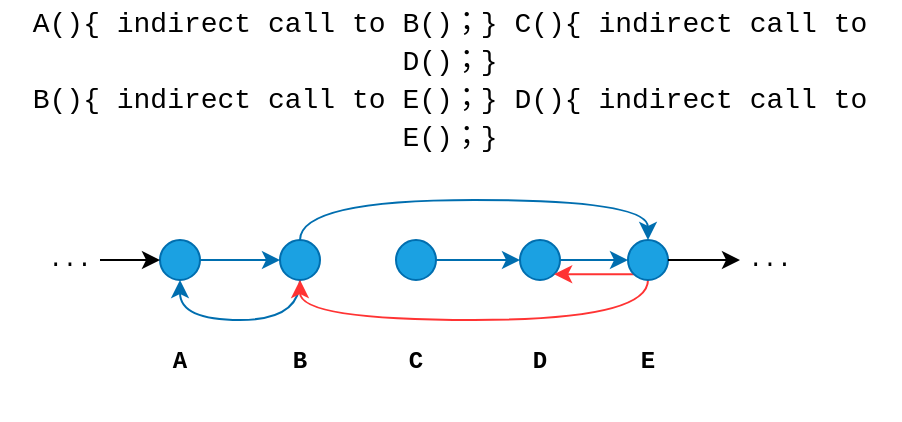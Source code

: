 <mxfile version="20.5.3" type="github">
  <diagram id="nQOv96Kn8g1E1iUqbzxE" name="Page-1">
    <mxGraphModel dx="1178" dy="655" grid="1" gridSize="10" guides="1" tooltips="1" connect="1" arrows="1" fold="1" page="1" pageScale="1" pageWidth="827" pageHeight="1169" math="0" shadow="0">
      <root>
        <mxCell id="0" />
        <mxCell id="1" parent="0" />
        <mxCell id="6Nq6n4FKqv7ROmzl2t7v-12" style="edgeStyle=orthogonalEdgeStyle;rounded=0;orthogonalLoop=1;jettySize=auto;html=1;exitX=1;exitY=0.5;exitDx=0;exitDy=0;entryX=0;entryY=0.5;entryDx=0;entryDy=0;fillColor=#1ba1e2;strokeColor=#006EAF;" edge="1" parent="1" source="6Nq6n4FKqv7ROmzl2t7v-2" target="6Nq6n4FKqv7ROmzl2t7v-3">
          <mxGeometry relative="1" as="geometry" />
        </mxCell>
        <mxCell id="6Nq6n4FKqv7ROmzl2t7v-2" value="" style="ellipse;whiteSpace=wrap;html=1;strokeColor=#006EAF;fillColor=#1ba1e2;fontColor=#ffffff;" vertex="1" parent="1">
          <mxGeometry x="160" y="170" width="20" height="20" as="geometry" />
        </mxCell>
        <mxCell id="6Nq6n4FKqv7ROmzl2t7v-22" style="edgeStyle=orthogonalEdgeStyle;rounded=0;orthogonalLoop=1;jettySize=auto;html=1;exitX=0.5;exitY=0;exitDx=0;exitDy=0;entryX=0.5;entryY=0;entryDx=0;entryDy=0;curved=1;fillColor=#1ba1e2;strokeColor=#006EAF;" edge="1" parent="1" source="6Nq6n4FKqv7ROmzl2t7v-3" target="6Nq6n4FKqv7ROmzl2t7v-7">
          <mxGeometry relative="1" as="geometry" />
        </mxCell>
        <mxCell id="6Nq6n4FKqv7ROmzl2t7v-28" style="edgeStyle=orthogonalEdgeStyle;curved=1;rounded=0;orthogonalLoop=1;jettySize=auto;html=1;exitX=0.5;exitY=1;exitDx=0;exitDy=0;entryX=0.5;entryY=1;entryDx=0;entryDy=0;fillColor=#1ba1e2;strokeColor=#006EAF;" edge="1" parent="1" source="6Nq6n4FKqv7ROmzl2t7v-3" target="6Nq6n4FKqv7ROmzl2t7v-2">
          <mxGeometry relative="1" as="geometry" />
        </mxCell>
        <mxCell id="6Nq6n4FKqv7ROmzl2t7v-3" value="" style="ellipse;whiteSpace=wrap;html=1;strokeColor=#006EAF;fillColor=#1ba1e2;fontColor=#ffffff;" vertex="1" parent="1">
          <mxGeometry x="220" y="170" width="20" height="20" as="geometry" />
        </mxCell>
        <mxCell id="6Nq6n4FKqv7ROmzl2t7v-24" style="edgeStyle=orthogonalEdgeStyle;curved=1;rounded=0;orthogonalLoop=1;jettySize=auto;html=1;exitX=1;exitY=0.5;exitDx=0;exitDy=0;entryX=0;entryY=0.5;entryDx=0;entryDy=0;fillColor=#1ba1e2;strokeColor=#006EAF;" edge="1" parent="1" source="6Nq6n4FKqv7ROmzl2t7v-4" target="6Nq6n4FKqv7ROmzl2t7v-5">
          <mxGeometry relative="1" as="geometry" />
        </mxCell>
        <mxCell id="6Nq6n4FKqv7ROmzl2t7v-4" value="" style="ellipse;whiteSpace=wrap;html=1;strokeColor=#006EAF;fillColor=#1ba1e2;fontColor=#ffffff;" vertex="1" parent="1">
          <mxGeometry x="278" y="170" width="20" height="20" as="geometry" />
        </mxCell>
        <mxCell id="6Nq6n4FKqv7ROmzl2t7v-26" style="edgeStyle=orthogonalEdgeStyle;curved=1;rounded=0;orthogonalLoop=1;jettySize=auto;html=1;exitX=1;exitY=0.5;exitDx=0;exitDy=0;entryX=0;entryY=0.5;entryDx=0;entryDy=0;fillColor=#1ba1e2;strokeColor=#006EAF;" edge="1" parent="1" source="6Nq6n4FKqv7ROmzl2t7v-5" target="6Nq6n4FKqv7ROmzl2t7v-7">
          <mxGeometry relative="1" as="geometry" />
        </mxCell>
        <mxCell id="6Nq6n4FKqv7ROmzl2t7v-5" value="" style="ellipse;whiteSpace=wrap;html=1;strokeColor=#006EAF;fillColor=#1ba1e2;fontColor=#ffffff;" vertex="1" parent="1">
          <mxGeometry x="340" y="170" width="20" height="20" as="geometry" />
        </mxCell>
        <mxCell id="6Nq6n4FKqv7ROmzl2t7v-23" style="edgeStyle=orthogonalEdgeStyle;curved=1;rounded=0;orthogonalLoop=1;jettySize=auto;html=1;exitX=0.5;exitY=1;exitDx=0;exitDy=0;entryX=0.5;entryY=1;entryDx=0;entryDy=0;fillColor=#e51400;strokeColor=#FF3333;" edge="1" parent="1" source="6Nq6n4FKqv7ROmzl2t7v-7" target="6Nq6n4FKqv7ROmzl2t7v-3">
          <mxGeometry relative="1" as="geometry" />
        </mxCell>
        <mxCell id="6Nq6n4FKqv7ROmzl2t7v-31" style="edgeStyle=orthogonalEdgeStyle;curved=1;rounded=0;orthogonalLoop=1;jettySize=auto;html=1;exitX=0;exitY=1;exitDx=0;exitDy=0;entryX=1;entryY=1;entryDx=0;entryDy=0;fillColor=#1ba1e2;strokeColor=#FF3333;" edge="1" parent="1" source="6Nq6n4FKqv7ROmzl2t7v-7" target="6Nq6n4FKqv7ROmzl2t7v-5">
          <mxGeometry relative="1" as="geometry" />
        </mxCell>
        <mxCell id="6Nq6n4FKqv7ROmzl2t7v-7" value="" style="ellipse;whiteSpace=wrap;html=1;strokeColor=#006EAF;fillColor=#1ba1e2;fontColor=#ffffff;" vertex="1" parent="1">
          <mxGeometry x="394" y="170" width="20" height="20" as="geometry" />
        </mxCell>
        <mxCell id="6Nq6n4FKqv7ROmzl2t7v-32" value="&lt;font face=&quot;Courier New&quot;&gt;&lt;b&gt;A&lt;/b&gt;&lt;/font&gt;" style="whiteSpace=wrap;html=1;strokeColor=none;fillColor=none;" vertex="1" parent="1">
          <mxGeometry x="110" y="200" width="120" height="60" as="geometry" />
        </mxCell>
        <mxCell id="6Nq6n4FKqv7ROmzl2t7v-33" value="&lt;font face=&quot;Courier New&quot;&gt;&lt;b&gt;B&lt;/b&gt;&lt;/font&gt;" style="whiteSpace=wrap;html=1;strokeColor=none;fillColor=none;" vertex="1" parent="1">
          <mxGeometry x="170" y="200" width="120" height="60" as="geometry" />
        </mxCell>
        <mxCell id="6Nq6n4FKqv7ROmzl2t7v-34" value="&lt;font face=&quot;Courier New&quot;&gt;&lt;b&gt;C&lt;/b&gt;&lt;/font&gt;" style="whiteSpace=wrap;html=1;strokeColor=none;fillColor=none;" vertex="1" parent="1">
          <mxGeometry x="228" y="200" width="120" height="60" as="geometry" />
        </mxCell>
        <mxCell id="6Nq6n4FKqv7ROmzl2t7v-35" value="&lt;font face=&quot;Courier New&quot;&gt;&lt;b&gt;D&lt;/b&gt;&lt;/font&gt;" style="whiteSpace=wrap;html=1;strokeColor=none;fillColor=none;" vertex="1" parent="1">
          <mxGeometry x="290" y="200" width="120" height="60" as="geometry" />
        </mxCell>
        <mxCell id="6Nq6n4FKqv7ROmzl2t7v-36" value="&lt;font face=&quot;Courier New&quot;&gt;&lt;b&gt;E&lt;/b&gt;&lt;/font&gt;" style="whiteSpace=wrap;html=1;strokeColor=none;fillColor=none;" vertex="1" parent="1">
          <mxGeometry x="344" y="200" width="120" height="60" as="geometry" />
        </mxCell>
        <mxCell id="6Nq6n4FKqv7ROmzl2t7v-38" value="" style="endArrow=classic;html=1;rounded=0;fontFamily=Courier New;curved=1;exitX=1;exitY=0.5;exitDx=0;exitDy=0;fillColor=#e51400;strokeColor=#000000;" edge="1" parent="1" source="6Nq6n4FKqv7ROmzl2t7v-7">
          <mxGeometry width="50" height="50" relative="1" as="geometry">
            <mxPoint x="460" y="230" as="sourcePoint" />
            <mxPoint x="450" y="180" as="targetPoint" />
          </mxGeometry>
        </mxCell>
        <mxCell id="6Nq6n4FKqv7ROmzl2t7v-39" value="..." style="whiteSpace=wrap;html=1;strokeColor=none;fontFamily=Courier New;fillColor=none;" vertex="1" parent="1">
          <mxGeometry x="440" y="155" width="50" height="50" as="geometry" />
        </mxCell>
        <mxCell id="6Nq6n4FKqv7ROmzl2t7v-40" value="" style="endArrow=classic;html=1;rounded=0;fontFamily=Courier New;curved=1;fillColor=#1ba1e2;strokeColor=#000000;entryX=0;entryY=0.5;entryDx=0;entryDy=0;" edge="1" parent="1" target="6Nq6n4FKqv7ROmzl2t7v-2">
          <mxGeometry width="50" height="50" relative="1" as="geometry">
            <mxPoint x="130" y="180" as="sourcePoint" />
            <mxPoint x="130" y="170" as="targetPoint" />
          </mxGeometry>
        </mxCell>
        <mxCell id="6Nq6n4FKqv7ROmzl2t7v-41" value="..." style="whiteSpace=wrap;html=1;strokeColor=none;fontFamily=Courier New;fillColor=none;" vertex="1" parent="1">
          <mxGeometry x="90" y="155" width="50" height="50" as="geometry" />
        </mxCell>
        <mxCell id="6Nq6n4FKqv7ROmzl2t7v-42" value="&lt;div style=&quot;font-family: Consolas, &amp;quot;Courier New&amp;quot;, monospace; font-size: 14px; line-height: 19px;&quot;&gt;&lt;div style=&quot;&quot;&gt;A(){ indirect call to B()；} C(){ indirect call to D()；} &lt;/div&gt;&lt;div style=&quot;&quot;&gt;B(){ indirect call to E()；} D(){ indirect call to E()；} &lt;/div&gt;&lt;/div&gt;" style="whiteSpace=wrap;html=1;strokeColor=none;fontFamily=Courier New;fillColor=none;" vertex="1" parent="1">
          <mxGeometry x="80" y="50" width="450" height="80" as="geometry" />
        </mxCell>
      </root>
    </mxGraphModel>
  </diagram>
</mxfile>
